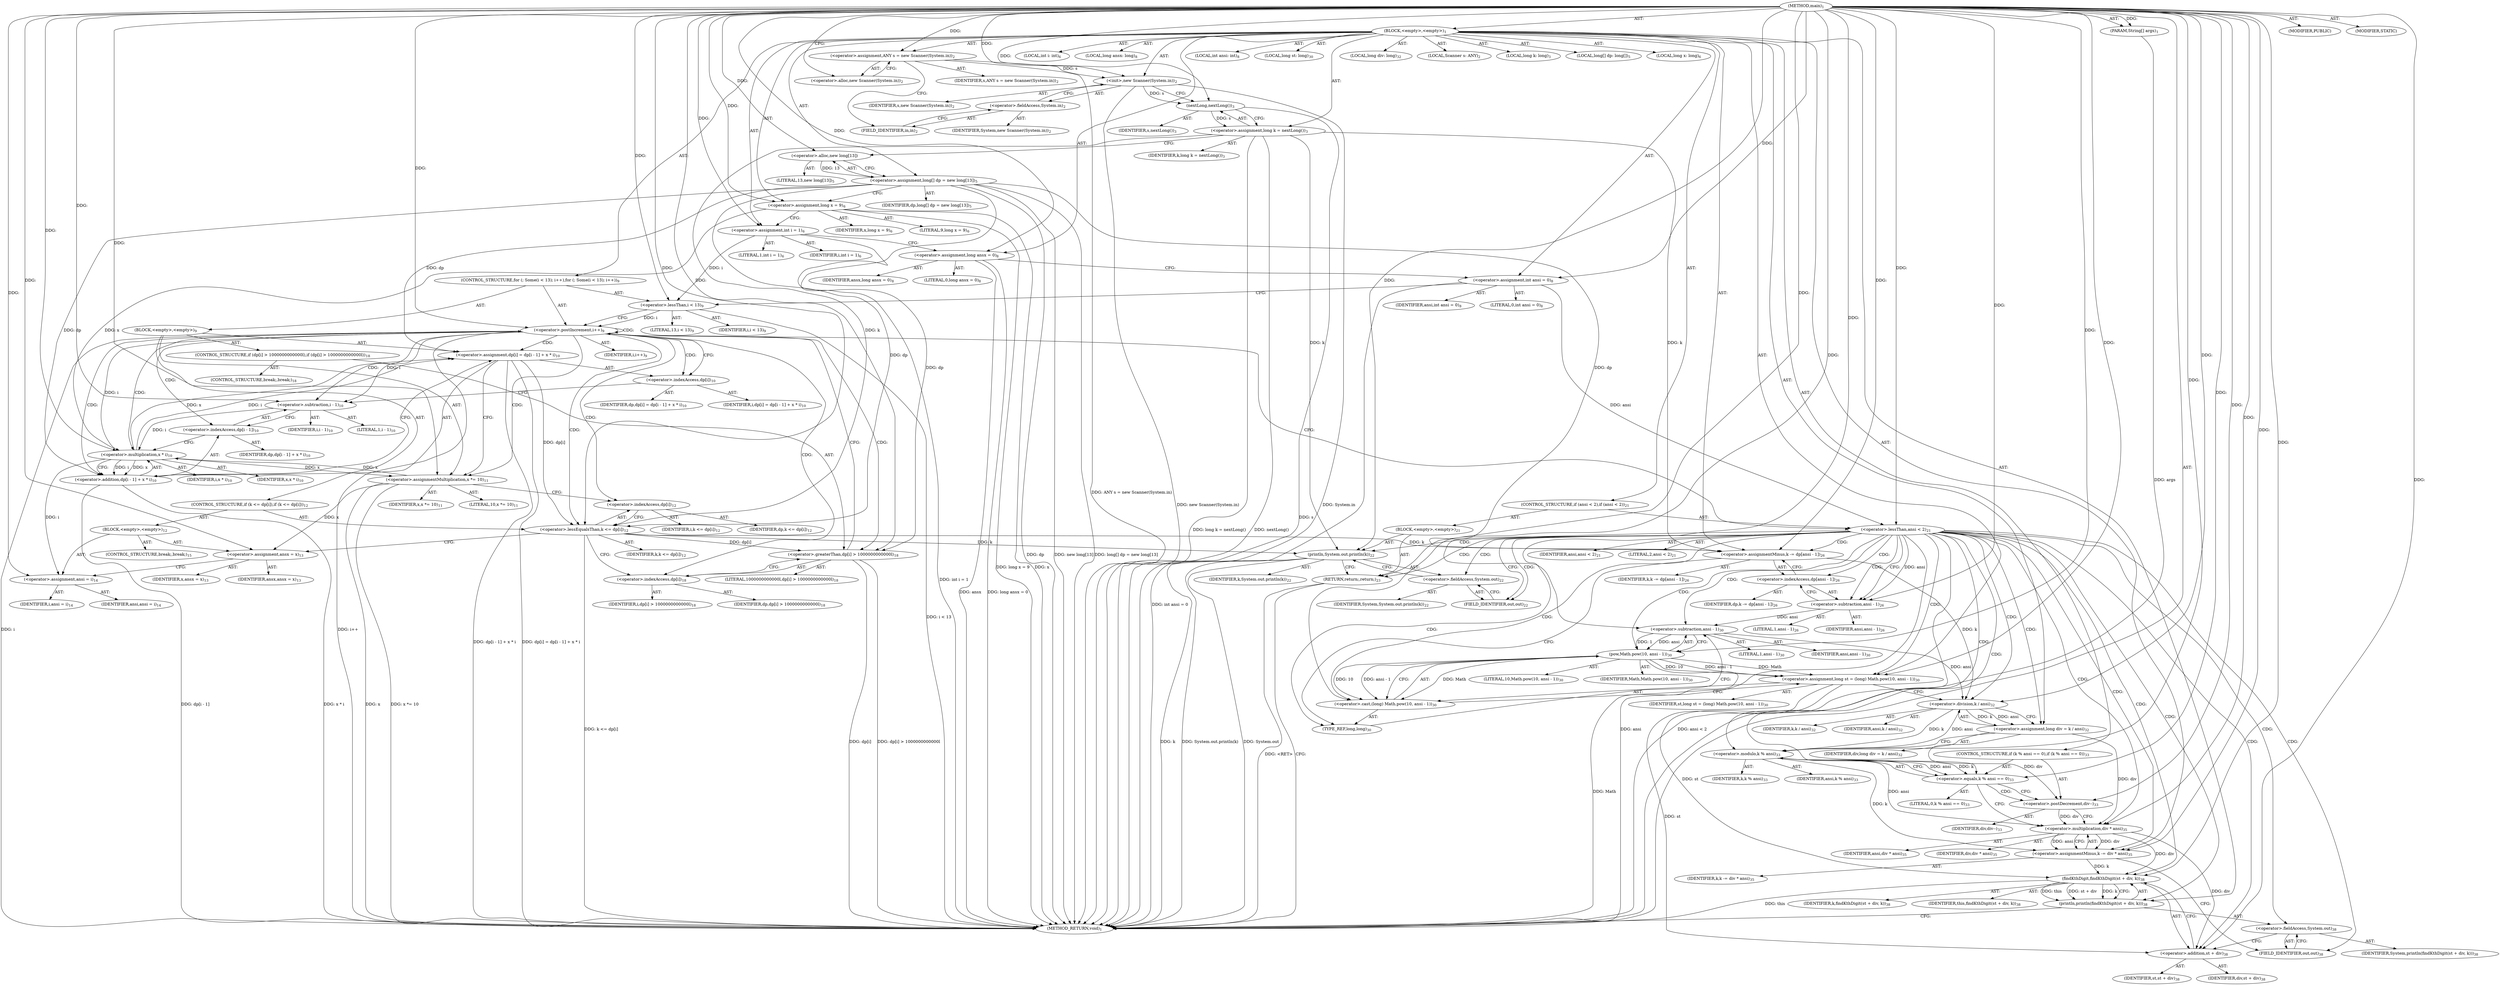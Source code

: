 digraph "main" {  
"19" [label = <(METHOD,main)<SUB>1</SUB>> ]
"20" [label = <(PARAM,String[] args)<SUB>1</SUB>> ]
"21" [label = <(BLOCK,&lt;empty&gt;,&lt;empty&gt;)<SUB>1</SUB>> ]
"4" [label = <(LOCAL,Scanner s: ANY)<SUB>2</SUB>> ]
"22" [label = <(&lt;operator&gt;.assignment,ANY s = new Scanner(System.in))<SUB>2</SUB>> ]
"23" [label = <(IDENTIFIER,s,ANY s = new Scanner(System.in))<SUB>2</SUB>> ]
"24" [label = <(&lt;operator&gt;.alloc,new Scanner(System.in))<SUB>2</SUB>> ]
"25" [label = <(&lt;init&gt;,new Scanner(System.in))<SUB>2</SUB>> ]
"3" [label = <(IDENTIFIER,s,new Scanner(System.in))<SUB>2</SUB>> ]
"26" [label = <(&lt;operator&gt;.fieldAccess,System.in)<SUB>2</SUB>> ]
"27" [label = <(IDENTIFIER,System,new Scanner(System.in))<SUB>2</SUB>> ]
"28" [label = <(FIELD_IDENTIFIER,in,in)<SUB>2</SUB>> ]
"29" [label = <(LOCAL,long k: long)<SUB>3</SUB>> ]
"30" [label = <(&lt;operator&gt;.assignment,long k = nextLong())<SUB>3</SUB>> ]
"31" [label = <(IDENTIFIER,k,long k = nextLong())<SUB>3</SUB>> ]
"32" [label = <(nextLong,nextLong())<SUB>3</SUB>> ]
"33" [label = <(IDENTIFIER,s,nextLong())<SUB>3</SUB>> ]
"34" [label = <(LOCAL,long[] dp: long[])<SUB>5</SUB>> ]
"35" [label = <(&lt;operator&gt;.assignment,long[] dp = new long[13])<SUB>5</SUB>> ]
"36" [label = <(IDENTIFIER,dp,long[] dp = new long[13])<SUB>5</SUB>> ]
"37" [label = <(&lt;operator&gt;.alloc,new long[13])> ]
"38" [label = <(LITERAL,13,new long[13])<SUB>5</SUB>> ]
"39" [label = <(LOCAL,long x: long)<SUB>6</SUB>> ]
"40" [label = <(&lt;operator&gt;.assignment,long x = 9)<SUB>6</SUB>> ]
"41" [label = <(IDENTIFIER,x,long x = 9)<SUB>6</SUB>> ]
"42" [label = <(LITERAL,9,long x = 9)<SUB>6</SUB>> ]
"43" [label = <(LOCAL,int i: int)<SUB>6</SUB>> ]
"44" [label = <(&lt;operator&gt;.assignment,int i = 1)<SUB>6</SUB>> ]
"45" [label = <(IDENTIFIER,i,int i = 1)<SUB>6</SUB>> ]
"46" [label = <(LITERAL,1,int i = 1)<SUB>6</SUB>> ]
"47" [label = <(LOCAL,long ansx: long)<SUB>8</SUB>> ]
"48" [label = <(&lt;operator&gt;.assignment,long ansx = 0)<SUB>8</SUB>> ]
"49" [label = <(IDENTIFIER,ansx,long ansx = 0)<SUB>8</SUB>> ]
"50" [label = <(LITERAL,0,long ansx = 0)<SUB>8</SUB>> ]
"51" [label = <(LOCAL,int ansi: int)<SUB>8</SUB>> ]
"52" [label = <(&lt;operator&gt;.assignment,int ansi = 0)<SUB>8</SUB>> ]
"53" [label = <(IDENTIFIER,ansi,int ansi = 0)<SUB>8</SUB>> ]
"54" [label = <(LITERAL,0,int ansi = 0)<SUB>8</SUB>> ]
"55" [label = <(CONTROL_STRUCTURE,for (; Some(i &lt; 13); i++),for (; Some(i &lt; 13); i++))<SUB>9</SUB>> ]
"56" [label = <(&lt;operator&gt;.lessThan,i &lt; 13)<SUB>9</SUB>> ]
"57" [label = <(IDENTIFIER,i,i &lt; 13)<SUB>9</SUB>> ]
"58" [label = <(LITERAL,13,i &lt; 13)<SUB>9</SUB>> ]
"59" [label = <(&lt;operator&gt;.postIncrement,i++)<SUB>9</SUB>> ]
"60" [label = <(IDENTIFIER,i,i++)<SUB>9</SUB>> ]
"61" [label = <(BLOCK,&lt;empty&gt;,&lt;empty&gt;)<SUB>9</SUB>> ]
"62" [label = <(&lt;operator&gt;.assignment,dp[i] = dp[i - 1] + x * i)<SUB>10</SUB>> ]
"63" [label = <(&lt;operator&gt;.indexAccess,dp[i])<SUB>10</SUB>> ]
"64" [label = <(IDENTIFIER,dp,dp[i] = dp[i - 1] + x * i)<SUB>10</SUB>> ]
"65" [label = <(IDENTIFIER,i,dp[i] = dp[i - 1] + x * i)<SUB>10</SUB>> ]
"66" [label = <(&lt;operator&gt;.addition,dp[i - 1] + x * i)<SUB>10</SUB>> ]
"67" [label = <(&lt;operator&gt;.indexAccess,dp[i - 1])<SUB>10</SUB>> ]
"68" [label = <(IDENTIFIER,dp,dp[i - 1] + x * i)<SUB>10</SUB>> ]
"69" [label = <(&lt;operator&gt;.subtraction,i - 1)<SUB>10</SUB>> ]
"70" [label = <(IDENTIFIER,i,i - 1)<SUB>10</SUB>> ]
"71" [label = <(LITERAL,1,i - 1)<SUB>10</SUB>> ]
"72" [label = <(&lt;operator&gt;.multiplication,x * i)<SUB>10</SUB>> ]
"73" [label = <(IDENTIFIER,x,x * i)<SUB>10</SUB>> ]
"74" [label = <(IDENTIFIER,i,x * i)<SUB>10</SUB>> ]
"75" [label = <(&lt;operator&gt;.assignmentMultiplication,x *= 10)<SUB>11</SUB>> ]
"76" [label = <(IDENTIFIER,x,x *= 10)<SUB>11</SUB>> ]
"77" [label = <(LITERAL,10,x *= 10)<SUB>11</SUB>> ]
"78" [label = <(CONTROL_STRUCTURE,if (k &lt;= dp[i]),if (k &lt;= dp[i]))<SUB>12</SUB>> ]
"79" [label = <(&lt;operator&gt;.lessEqualsThan,k &lt;= dp[i])<SUB>12</SUB>> ]
"80" [label = <(IDENTIFIER,k,k &lt;= dp[i])<SUB>12</SUB>> ]
"81" [label = <(&lt;operator&gt;.indexAccess,dp[i])<SUB>12</SUB>> ]
"82" [label = <(IDENTIFIER,dp,k &lt;= dp[i])<SUB>12</SUB>> ]
"83" [label = <(IDENTIFIER,i,k &lt;= dp[i])<SUB>12</SUB>> ]
"84" [label = <(BLOCK,&lt;empty&gt;,&lt;empty&gt;)<SUB>12</SUB>> ]
"85" [label = <(&lt;operator&gt;.assignment,ansx = x)<SUB>13</SUB>> ]
"86" [label = <(IDENTIFIER,ansx,ansx = x)<SUB>13</SUB>> ]
"87" [label = <(IDENTIFIER,x,ansx = x)<SUB>13</SUB>> ]
"88" [label = <(&lt;operator&gt;.assignment,ansi = i)<SUB>14</SUB>> ]
"89" [label = <(IDENTIFIER,ansi,ansi = i)<SUB>14</SUB>> ]
"90" [label = <(IDENTIFIER,i,ansi = i)<SUB>14</SUB>> ]
"91" [label = <(CONTROL_STRUCTURE,break;,break;)<SUB>15</SUB>> ]
"92" [label = <(CONTROL_STRUCTURE,if (dp[i] &gt; 1000000000000l),if (dp[i] &gt; 1000000000000l))<SUB>18</SUB>> ]
"93" [label = <(&lt;operator&gt;.greaterThan,dp[i] &gt; 1000000000000l)<SUB>18</SUB>> ]
"94" [label = <(&lt;operator&gt;.indexAccess,dp[i])<SUB>18</SUB>> ]
"95" [label = <(IDENTIFIER,dp,dp[i] &gt; 1000000000000l)<SUB>18</SUB>> ]
"96" [label = <(IDENTIFIER,i,dp[i] &gt; 1000000000000l)<SUB>18</SUB>> ]
"97" [label = <(LITERAL,1000000000000l,dp[i] &gt; 1000000000000l)<SUB>18</SUB>> ]
"98" [label = <(CONTROL_STRUCTURE,break;,break;)<SUB>18</SUB>> ]
"99" [label = <(CONTROL_STRUCTURE,if (ansi &lt; 2),if (ansi &lt; 2))<SUB>21</SUB>> ]
"100" [label = <(&lt;operator&gt;.lessThan,ansi &lt; 2)<SUB>21</SUB>> ]
"101" [label = <(IDENTIFIER,ansi,ansi &lt; 2)<SUB>21</SUB>> ]
"102" [label = <(LITERAL,2,ansi &lt; 2)<SUB>21</SUB>> ]
"103" [label = <(BLOCK,&lt;empty&gt;,&lt;empty&gt;)<SUB>21</SUB>> ]
"104" [label = <(println,System.out.println(k))<SUB>22</SUB>> ]
"105" [label = <(&lt;operator&gt;.fieldAccess,System.out)<SUB>22</SUB>> ]
"106" [label = <(IDENTIFIER,System,System.out.println(k))<SUB>22</SUB>> ]
"107" [label = <(FIELD_IDENTIFIER,out,out)<SUB>22</SUB>> ]
"108" [label = <(IDENTIFIER,k,System.out.println(k))<SUB>22</SUB>> ]
"109" [label = <(RETURN,return;,return;)<SUB>23</SUB>> ]
"110" [label = <(&lt;operator&gt;.assignmentMinus,k -= dp[ansi - 1])<SUB>26</SUB>> ]
"111" [label = <(IDENTIFIER,k,k -= dp[ansi - 1])<SUB>26</SUB>> ]
"112" [label = <(&lt;operator&gt;.indexAccess,dp[ansi - 1])<SUB>26</SUB>> ]
"113" [label = <(IDENTIFIER,dp,k -= dp[ansi - 1])<SUB>26</SUB>> ]
"114" [label = <(&lt;operator&gt;.subtraction,ansi - 1)<SUB>26</SUB>> ]
"115" [label = <(IDENTIFIER,ansi,ansi - 1)<SUB>26</SUB>> ]
"116" [label = <(LITERAL,1,ansi - 1)<SUB>26</SUB>> ]
"117" [label = <(LOCAL,long st: long)<SUB>30</SUB>> ]
"118" [label = <(&lt;operator&gt;.assignment,long st = (long) Math.pow(10, ansi - 1))<SUB>30</SUB>> ]
"119" [label = <(IDENTIFIER,st,long st = (long) Math.pow(10, ansi - 1))<SUB>30</SUB>> ]
"120" [label = <(&lt;operator&gt;.cast,(long) Math.pow(10, ansi - 1))<SUB>30</SUB>> ]
"121" [label = <(TYPE_REF,long,long)<SUB>30</SUB>> ]
"122" [label = <(pow,Math.pow(10, ansi - 1))<SUB>30</SUB>> ]
"123" [label = <(IDENTIFIER,Math,Math.pow(10, ansi - 1))<SUB>30</SUB>> ]
"124" [label = <(LITERAL,10,Math.pow(10, ansi - 1))<SUB>30</SUB>> ]
"125" [label = <(&lt;operator&gt;.subtraction,ansi - 1)<SUB>30</SUB>> ]
"126" [label = <(IDENTIFIER,ansi,ansi - 1)<SUB>30</SUB>> ]
"127" [label = <(LITERAL,1,ansi - 1)<SUB>30</SUB>> ]
"128" [label = <(LOCAL,long div: long)<SUB>32</SUB>> ]
"129" [label = <(&lt;operator&gt;.assignment,long div = k / ansi)<SUB>32</SUB>> ]
"130" [label = <(IDENTIFIER,div,long div = k / ansi)<SUB>32</SUB>> ]
"131" [label = <(&lt;operator&gt;.division,k / ansi)<SUB>32</SUB>> ]
"132" [label = <(IDENTIFIER,k,k / ansi)<SUB>32</SUB>> ]
"133" [label = <(IDENTIFIER,ansi,k / ansi)<SUB>32</SUB>> ]
"134" [label = <(CONTROL_STRUCTURE,if (k % ansi == 0),if (k % ansi == 0))<SUB>33</SUB>> ]
"135" [label = <(&lt;operator&gt;.equals,k % ansi == 0)<SUB>33</SUB>> ]
"136" [label = <(&lt;operator&gt;.modulo,k % ansi)<SUB>33</SUB>> ]
"137" [label = <(IDENTIFIER,k,k % ansi)<SUB>33</SUB>> ]
"138" [label = <(IDENTIFIER,ansi,k % ansi)<SUB>33</SUB>> ]
"139" [label = <(LITERAL,0,k % ansi == 0)<SUB>33</SUB>> ]
"140" [label = <(&lt;operator&gt;.postDecrement,div--)<SUB>33</SUB>> ]
"141" [label = <(IDENTIFIER,div,div--)<SUB>33</SUB>> ]
"142" [label = <(&lt;operator&gt;.assignmentMinus,k -= div * ansi)<SUB>35</SUB>> ]
"143" [label = <(IDENTIFIER,k,k -= div * ansi)<SUB>35</SUB>> ]
"144" [label = <(&lt;operator&gt;.multiplication,div * ansi)<SUB>35</SUB>> ]
"145" [label = <(IDENTIFIER,div,div * ansi)<SUB>35</SUB>> ]
"146" [label = <(IDENTIFIER,ansi,div * ansi)<SUB>35</SUB>> ]
"147" [label = <(println,println(findKthDigit(st + div, k)))<SUB>38</SUB>> ]
"148" [label = <(&lt;operator&gt;.fieldAccess,System.out)<SUB>38</SUB>> ]
"149" [label = <(IDENTIFIER,System,println(findKthDigit(st + div, k)))<SUB>38</SUB>> ]
"150" [label = <(FIELD_IDENTIFIER,out,out)<SUB>38</SUB>> ]
"151" [label = <(findKthDigit,findKthDigit(st + div, k))<SUB>38</SUB>> ]
"152" [label = <(IDENTIFIER,this,findKthDigit(st + div, k))<SUB>38</SUB>> ]
"153" [label = <(&lt;operator&gt;.addition,st + div)<SUB>38</SUB>> ]
"154" [label = <(IDENTIFIER,st,st + div)<SUB>38</SUB>> ]
"155" [label = <(IDENTIFIER,div,st + div)<SUB>38</SUB>> ]
"156" [label = <(IDENTIFIER,k,findKthDigit(st + div, k))<SUB>38</SUB>> ]
"157" [label = <(MODIFIER,PUBLIC)> ]
"158" [label = <(MODIFIER,STATIC)> ]
"159" [label = <(METHOD_RETURN,void)<SUB>1</SUB>> ]
  "19" -> "20"  [ label = "AST: "] 
  "19" -> "21"  [ label = "AST: "] 
  "19" -> "157"  [ label = "AST: "] 
  "19" -> "158"  [ label = "AST: "] 
  "19" -> "159"  [ label = "AST: "] 
  "21" -> "4"  [ label = "AST: "] 
  "21" -> "22"  [ label = "AST: "] 
  "21" -> "25"  [ label = "AST: "] 
  "21" -> "29"  [ label = "AST: "] 
  "21" -> "30"  [ label = "AST: "] 
  "21" -> "34"  [ label = "AST: "] 
  "21" -> "35"  [ label = "AST: "] 
  "21" -> "39"  [ label = "AST: "] 
  "21" -> "40"  [ label = "AST: "] 
  "21" -> "43"  [ label = "AST: "] 
  "21" -> "44"  [ label = "AST: "] 
  "21" -> "47"  [ label = "AST: "] 
  "21" -> "48"  [ label = "AST: "] 
  "21" -> "51"  [ label = "AST: "] 
  "21" -> "52"  [ label = "AST: "] 
  "21" -> "55"  [ label = "AST: "] 
  "21" -> "99"  [ label = "AST: "] 
  "21" -> "110"  [ label = "AST: "] 
  "21" -> "117"  [ label = "AST: "] 
  "21" -> "118"  [ label = "AST: "] 
  "21" -> "128"  [ label = "AST: "] 
  "21" -> "129"  [ label = "AST: "] 
  "21" -> "134"  [ label = "AST: "] 
  "21" -> "142"  [ label = "AST: "] 
  "21" -> "147"  [ label = "AST: "] 
  "22" -> "23"  [ label = "AST: "] 
  "22" -> "24"  [ label = "AST: "] 
  "25" -> "3"  [ label = "AST: "] 
  "25" -> "26"  [ label = "AST: "] 
  "26" -> "27"  [ label = "AST: "] 
  "26" -> "28"  [ label = "AST: "] 
  "30" -> "31"  [ label = "AST: "] 
  "30" -> "32"  [ label = "AST: "] 
  "32" -> "33"  [ label = "AST: "] 
  "35" -> "36"  [ label = "AST: "] 
  "35" -> "37"  [ label = "AST: "] 
  "37" -> "38"  [ label = "AST: "] 
  "40" -> "41"  [ label = "AST: "] 
  "40" -> "42"  [ label = "AST: "] 
  "44" -> "45"  [ label = "AST: "] 
  "44" -> "46"  [ label = "AST: "] 
  "48" -> "49"  [ label = "AST: "] 
  "48" -> "50"  [ label = "AST: "] 
  "52" -> "53"  [ label = "AST: "] 
  "52" -> "54"  [ label = "AST: "] 
  "55" -> "56"  [ label = "AST: "] 
  "55" -> "59"  [ label = "AST: "] 
  "55" -> "61"  [ label = "AST: "] 
  "56" -> "57"  [ label = "AST: "] 
  "56" -> "58"  [ label = "AST: "] 
  "59" -> "60"  [ label = "AST: "] 
  "61" -> "62"  [ label = "AST: "] 
  "61" -> "75"  [ label = "AST: "] 
  "61" -> "78"  [ label = "AST: "] 
  "61" -> "92"  [ label = "AST: "] 
  "62" -> "63"  [ label = "AST: "] 
  "62" -> "66"  [ label = "AST: "] 
  "63" -> "64"  [ label = "AST: "] 
  "63" -> "65"  [ label = "AST: "] 
  "66" -> "67"  [ label = "AST: "] 
  "66" -> "72"  [ label = "AST: "] 
  "67" -> "68"  [ label = "AST: "] 
  "67" -> "69"  [ label = "AST: "] 
  "69" -> "70"  [ label = "AST: "] 
  "69" -> "71"  [ label = "AST: "] 
  "72" -> "73"  [ label = "AST: "] 
  "72" -> "74"  [ label = "AST: "] 
  "75" -> "76"  [ label = "AST: "] 
  "75" -> "77"  [ label = "AST: "] 
  "78" -> "79"  [ label = "AST: "] 
  "78" -> "84"  [ label = "AST: "] 
  "79" -> "80"  [ label = "AST: "] 
  "79" -> "81"  [ label = "AST: "] 
  "81" -> "82"  [ label = "AST: "] 
  "81" -> "83"  [ label = "AST: "] 
  "84" -> "85"  [ label = "AST: "] 
  "84" -> "88"  [ label = "AST: "] 
  "84" -> "91"  [ label = "AST: "] 
  "85" -> "86"  [ label = "AST: "] 
  "85" -> "87"  [ label = "AST: "] 
  "88" -> "89"  [ label = "AST: "] 
  "88" -> "90"  [ label = "AST: "] 
  "92" -> "93"  [ label = "AST: "] 
  "92" -> "98"  [ label = "AST: "] 
  "93" -> "94"  [ label = "AST: "] 
  "93" -> "97"  [ label = "AST: "] 
  "94" -> "95"  [ label = "AST: "] 
  "94" -> "96"  [ label = "AST: "] 
  "99" -> "100"  [ label = "AST: "] 
  "99" -> "103"  [ label = "AST: "] 
  "100" -> "101"  [ label = "AST: "] 
  "100" -> "102"  [ label = "AST: "] 
  "103" -> "104"  [ label = "AST: "] 
  "103" -> "109"  [ label = "AST: "] 
  "104" -> "105"  [ label = "AST: "] 
  "104" -> "108"  [ label = "AST: "] 
  "105" -> "106"  [ label = "AST: "] 
  "105" -> "107"  [ label = "AST: "] 
  "110" -> "111"  [ label = "AST: "] 
  "110" -> "112"  [ label = "AST: "] 
  "112" -> "113"  [ label = "AST: "] 
  "112" -> "114"  [ label = "AST: "] 
  "114" -> "115"  [ label = "AST: "] 
  "114" -> "116"  [ label = "AST: "] 
  "118" -> "119"  [ label = "AST: "] 
  "118" -> "120"  [ label = "AST: "] 
  "120" -> "121"  [ label = "AST: "] 
  "120" -> "122"  [ label = "AST: "] 
  "122" -> "123"  [ label = "AST: "] 
  "122" -> "124"  [ label = "AST: "] 
  "122" -> "125"  [ label = "AST: "] 
  "125" -> "126"  [ label = "AST: "] 
  "125" -> "127"  [ label = "AST: "] 
  "129" -> "130"  [ label = "AST: "] 
  "129" -> "131"  [ label = "AST: "] 
  "131" -> "132"  [ label = "AST: "] 
  "131" -> "133"  [ label = "AST: "] 
  "134" -> "135"  [ label = "AST: "] 
  "134" -> "140"  [ label = "AST: "] 
  "135" -> "136"  [ label = "AST: "] 
  "135" -> "139"  [ label = "AST: "] 
  "136" -> "137"  [ label = "AST: "] 
  "136" -> "138"  [ label = "AST: "] 
  "140" -> "141"  [ label = "AST: "] 
  "142" -> "143"  [ label = "AST: "] 
  "142" -> "144"  [ label = "AST: "] 
  "144" -> "145"  [ label = "AST: "] 
  "144" -> "146"  [ label = "AST: "] 
  "147" -> "148"  [ label = "AST: "] 
  "147" -> "151"  [ label = "AST: "] 
  "148" -> "149"  [ label = "AST: "] 
  "148" -> "150"  [ label = "AST: "] 
  "151" -> "152"  [ label = "AST: "] 
  "151" -> "153"  [ label = "AST: "] 
  "151" -> "156"  [ label = "AST: "] 
  "153" -> "154"  [ label = "AST: "] 
  "153" -> "155"  [ label = "AST: "] 
  "22" -> "28"  [ label = "CFG: "] 
  "25" -> "32"  [ label = "CFG: "] 
  "30" -> "37"  [ label = "CFG: "] 
  "35" -> "40"  [ label = "CFG: "] 
  "40" -> "44"  [ label = "CFG: "] 
  "44" -> "48"  [ label = "CFG: "] 
  "48" -> "52"  [ label = "CFG: "] 
  "52" -> "56"  [ label = "CFG: "] 
  "110" -> "121"  [ label = "CFG: "] 
  "118" -> "131"  [ label = "CFG: "] 
  "129" -> "136"  [ label = "CFG: "] 
  "142" -> "150"  [ label = "CFG: "] 
  "147" -> "159"  [ label = "CFG: "] 
  "24" -> "22"  [ label = "CFG: "] 
  "26" -> "25"  [ label = "CFG: "] 
  "32" -> "30"  [ label = "CFG: "] 
  "37" -> "35"  [ label = "CFG: "] 
  "56" -> "59"  [ label = "CFG: "] 
  "59" -> "63"  [ label = "CFG: "] 
  "59" -> "100"  [ label = "CFG: "] 
  "100" -> "107"  [ label = "CFG: "] 
  "100" -> "114"  [ label = "CFG: "] 
  "112" -> "110"  [ label = "CFG: "] 
  "120" -> "118"  [ label = "CFG: "] 
  "131" -> "129"  [ label = "CFG: "] 
  "135" -> "140"  [ label = "CFG: "] 
  "135" -> "144"  [ label = "CFG: "] 
  "140" -> "144"  [ label = "CFG: "] 
  "144" -> "142"  [ label = "CFG: "] 
  "148" -> "153"  [ label = "CFG: "] 
  "151" -> "147"  [ label = "CFG: "] 
  "28" -> "26"  [ label = "CFG: "] 
  "62" -> "75"  [ label = "CFG: "] 
  "75" -> "81"  [ label = "CFG: "] 
  "104" -> "109"  [ label = "CFG: "] 
  "109" -> "159"  [ label = "CFG: "] 
  "114" -> "112"  [ label = "CFG: "] 
  "121" -> "125"  [ label = "CFG: "] 
  "122" -> "120"  [ label = "CFG: "] 
  "136" -> "135"  [ label = "CFG: "] 
  "150" -> "148"  [ label = "CFG: "] 
  "153" -> "151"  [ label = "CFG: "] 
  "63" -> "69"  [ label = "CFG: "] 
  "66" -> "62"  [ label = "CFG: "] 
  "79" -> "85"  [ label = "CFG: "] 
  "79" -> "94"  [ label = "CFG: "] 
  "93" -> "59"  [ label = "CFG: "] 
  "105" -> "104"  [ label = "CFG: "] 
  "125" -> "122"  [ label = "CFG: "] 
  "67" -> "72"  [ label = "CFG: "] 
  "72" -> "66"  [ label = "CFG: "] 
  "81" -> "79"  [ label = "CFG: "] 
  "85" -> "88"  [ label = "CFG: "] 
  "94" -> "93"  [ label = "CFG: "] 
  "107" -> "105"  [ label = "CFG: "] 
  "69" -> "67"  [ label = "CFG: "] 
  "19" -> "24"  [ label = "CFG: "] 
  "109" -> "159"  [ label = "DDG: &lt;RET&gt;"] 
  "20" -> "159"  [ label = "DDG: args"] 
  "22" -> "159"  [ label = "DDG: ANY s = new Scanner(System.in)"] 
  "25" -> "159"  [ label = "DDG: System.in"] 
  "25" -> "159"  [ label = "DDG: new Scanner(System.in)"] 
  "32" -> "159"  [ label = "DDG: s"] 
  "30" -> "159"  [ label = "DDG: nextLong()"] 
  "30" -> "159"  [ label = "DDG: long k = nextLong()"] 
  "35" -> "159"  [ label = "DDG: dp"] 
  "35" -> "159"  [ label = "DDG: new long[13]"] 
  "35" -> "159"  [ label = "DDG: long[] dp = new long[13]"] 
  "40" -> "159"  [ label = "DDG: x"] 
  "40" -> "159"  [ label = "DDG: long x = 9"] 
  "44" -> "159"  [ label = "DDG: int i = 1"] 
  "48" -> "159"  [ label = "DDG: ansx"] 
  "48" -> "159"  [ label = "DDG: long ansx = 0"] 
  "52" -> "159"  [ label = "DDG: int ansi = 0"] 
  "56" -> "159"  [ label = "DDG: i &lt; 13"] 
  "59" -> "159"  [ label = "DDG: i"] 
  "59" -> "159"  [ label = "DDG: i++"] 
  "100" -> "159"  [ label = "DDG: ansi"] 
  "100" -> "159"  [ label = "DDG: ansi &lt; 2"] 
  "104" -> "159"  [ label = "DDG: System.out"] 
  "104" -> "159"  [ label = "DDG: k"] 
  "104" -> "159"  [ label = "DDG: System.out.println(k)"] 
  "66" -> "159"  [ label = "DDG: dp[i - 1]"] 
  "66" -> "159"  [ label = "DDG: x * i"] 
  "62" -> "159"  [ label = "DDG: dp[i - 1] + x * i"] 
  "62" -> "159"  [ label = "DDG: dp[i] = dp[i - 1] + x * i"] 
  "75" -> "159"  [ label = "DDG: x"] 
  "75" -> "159"  [ label = "DDG: x *= 10"] 
  "79" -> "159"  [ label = "DDG: k &lt;= dp[i]"] 
  "93" -> "159"  [ label = "DDG: dp[i]"] 
  "93" -> "159"  [ label = "DDG: dp[i] &gt; 1000000000000l"] 
  "151" -> "159"  [ label = "DDG: this"] 
  "122" -> "159"  [ label = "DDG: Math"] 
  "19" -> "20"  [ label = "DDG: "] 
  "19" -> "22"  [ label = "DDG: "] 
  "32" -> "30"  [ label = "DDG: s"] 
  "37" -> "35"  [ label = "DDG: 13"] 
  "19" -> "40"  [ label = "DDG: "] 
  "19" -> "44"  [ label = "DDG: "] 
  "19" -> "48"  [ label = "DDG: "] 
  "19" -> "52"  [ label = "DDG: "] 
  "35" -> "110"  [ label = "DDG: dp"] 
  "19" -> "118"  [ label = "DDG: "] 
  "122" -> "118"  [ label = "DDG: Math"] 
  "122" -> "118"  [ label = "DDG: 10"] 
  "122" -> "118"  [ label = "DDG: ansi - 1"] 
  "131" -> "129"  [ label = "DDG: k"] 
  "131" -> "129"  [ label = "DDG: ansi"] 
  "144" -> "142"  [ label = "DDG: div"] 
  "144" -> "142"  [ label = "DDG: ansi"] 
  "22" -> "25"  [ label = "DDG: s"] 
  "19" -> "25"  [ label = "DDG: "] 
  "30" -> "110"  [ label = "DDG: k"] 
  "79" -> "110"  [ label = "DDG: k"] 
  "19" -> "110"  [ label = "DDG: "] 
  "136" -> "142"  [ label = "DDG: k"] 
  "19" -> "142"  [ label = "DDG: "] 
  "151" -> "147"  [ label = "DDG: this"] 
  "151" -> "147"  [ label = "DDG: st + div"] 
  "151" -> "147"  [ label = "DDG: k"] 
  "25" -> "32"  [ label = "DDG: s"] 
  "19" -> "32"  [ label = "DDG: "] 
  "19" -> "37"  [ label = "DDG: "] 
  "44" -> "56"  [ label = "DDG: i"] 
  "19" -> "56"  [ label = "DDG: "] 
  "56" -> "59"  [ label = "DDG: i"] 
  "72" -> "59"  [ label = "DDG: i"] 
  "19" -> "59"  [ label = "DDG: "] 
  "35" -> "62"  [ label = "DDG: dp"] 
  "72" -> "62"  [ label = "DDG: x"] 
  "72" -> "62"  [ label = "DDG: i"] 
  "19" -> "75"  [ label = "DDG: "] 
  "52" -> "100"  [ label = "DDG: ansi"] 
  "19" -> "100"  [ label = "DDG: "] 
  "19" -> "109"  [ label = "DDG: "] 
  "19" -> "120"  [ label = "DDG: "] 
  "122" -> "120"  [ label = "DDG: Math"] 
  "122" -> "120"  [ label = "DDG: 10"] 
  "122" -> "120"  [ label = "DDG: ansi - 1"] 
  "110" -> "131"  [ label = "DDG: k"] 
  "19" -> "131"  [ label = "DDG: "] 
  "125" -> "131"  [ label = "DDG: ansi"] 
  "136" -> "135"  [ label = "DDG: k"] 
  "136" -> "135"  [ label = "DDG: ansi"] 
  "19" -> "135"  [ label = "DDG: "] 
  "129" -> "140"  [ label = "DDG: div"] 
  "19" -> "140"  [ label = "DDG: "] 
  "129" -> "144"  [ label = "DDG: div"] 
  "140" -> "144"  [ label = "DDG: div"] 
  "19" -> "144"  [ label = "DDG: "] 
  "136" -> "144"  [ label = "DDG: ansi"] 
  "19" -> "151"  [ label = "DDG: "] 
  "118" -> "151"  [ label = "DDG: st"] 
  "144" -> "151"  [ label = "DDG: div"] 
  "142" -> "151"  [ label = "DDG: k"] 
  "72" -> "75"  [ label = "DDG: x"] 
  "30" -> "104"  [ label = "DDG: k"] 
  "79" -> "104"  [ label = "DDG: k"] 
  "19" -> "104"  [ label = "DDG: "] 
  "100" -> "114"  [ label = "DDG: ansi"] 
  "19" -> "114"  [ label = "DDG: "] 
  "19" -> "122"  [ label = "DDG: "] 
  "125" -> "122"  [ label = "DDG: ansi"] 
  "125" -> "122"  [ label = "DDG: 1"] 
  "131" -> "136"  [ label = "DDG: k"] 
  "19" -> "136"  [ label = "DDG: "] 
  "131" -> "136"  [ label = "DDG: ansi"] 
  "118" -> "153"  [ label = "DDG: st"] 
  "19" -> "153"  [ label = "DDG: "] 
  "144" -> "153"  [ label = "DDG: div"] 
  "35" -> "66"  [ label = "DDG: dp"] 
  "72" -> "66"  [ label = "DDG: x"] 
  "72" -> "66"  [ label = "DDG: i"] 
  "30" -> "79"  [ label = "DDG: k"] 
  "19" -> "79"  [ label = "DDG: "] 
  "35" -> "79"  [ label = "DDG: dp"] 
  "62" -> "79"  [ label = "DDG: dp[i]"] 
  "75" -> "85"  [ label = "DDG: x"] 
  "19" -> "85"  [ label = "DDG: "] 
  "72" -> "88"  [ label = "DDG: i"] 
  "19" -> "88"  [ label = "DDG: "] 
  "35" -> "93"  [ label = "DDG: dp"] 
  "79" -> "93"  [ label = "DDG: dp[i]"] 
  "19" -> "93"  [ label = "DDG: "] 
  "114" -> "125"  [ label = "DDG: ansi"] 
  "19" -> "125"  [ label = "DDG: "] 
  "40" -> "72"  [ label = "DDG: x"] 
  "75" -> "72"  [ label = "DDG: x"] 
  "19" -> "72"  [ label = "DDG: "] 
  "69" -> "72"  [ label = "DDG: i"] 
  "59" -> "69"  [ label = "DDG: i"] 
  "19" -> "69"  [ label = "DDG: "] 
  "59" -> "94"  [ label = "CDG: "] 
  "59" -> "66"  [ label = "CDG: "] 
  "59" -> "75"  [ label = "CDG: "] 
  "59" -> "81"  [ label = "CDG: "] 
  "59" -> "72"  [ label = "CDG: "] 
  "59" -> "69"  [ label = "CDG: "] 
  "59" -> "67"  [ label = "CDG: "] 
  "59" -> "59"  [ label = "CDG: "] 
  "59" -> "93"  [ label = "CDG: "] 
  "59" -> "79"  [ label = "CDG: "] 
  "59" -> "63"  [ label = "CDG: "] 
  "59" -> "62"  [ label = "CDG: "] 
  "100" -> "107"  [ label = "CDG: "] 
  "100" -> "120"  [ label = "CDG: "] 
  "100" -> "136"  [ label = "CDG: "] 
  "100" -> "122"  [ label = "CDG: "] 
  "100" -> "114"  [ label = "CDG: "] 
  "100" -> "131"  [ label = "CDG: "] 
  "100" -> "142"  [ label = "CDG: "] 
  "100" -> "150"  [ label = "CDG: "] 
  "100" -> "151"  [ label = "CDG: "] 
  "100" -> "104"  [ label = "CDG: "] 
  "100" -> "121"  [ label = "CDG: "] 
  "100" -> "153"  [ label = "CDG: "] 
  "100" -> "144"  [ label = "CDG: "] 
  "100" -> "112"  [ label = "CDG: "] 
  "100" -> "129"  [ label = "CDG: "] 
  "100" -> "148"  [ label = "CDG: "] 
  "100" -> "105"  [ label = "CDG: "] 
  "100" -> "118"  [ label = "CDG: "] 
  "100" -> "147"  [ label = "CDG: "] 
  "100" -> "135"  [ label = "CDG: "] 
  "100" -> "110"  [ label = "CDG: "] 
  "100" -> "125"  [ label = "CDG: "] 
  "100" -> "109"  [ label = "CDG: "] 
  "135" -> "140"  [ label = "CDG: "] 
}
